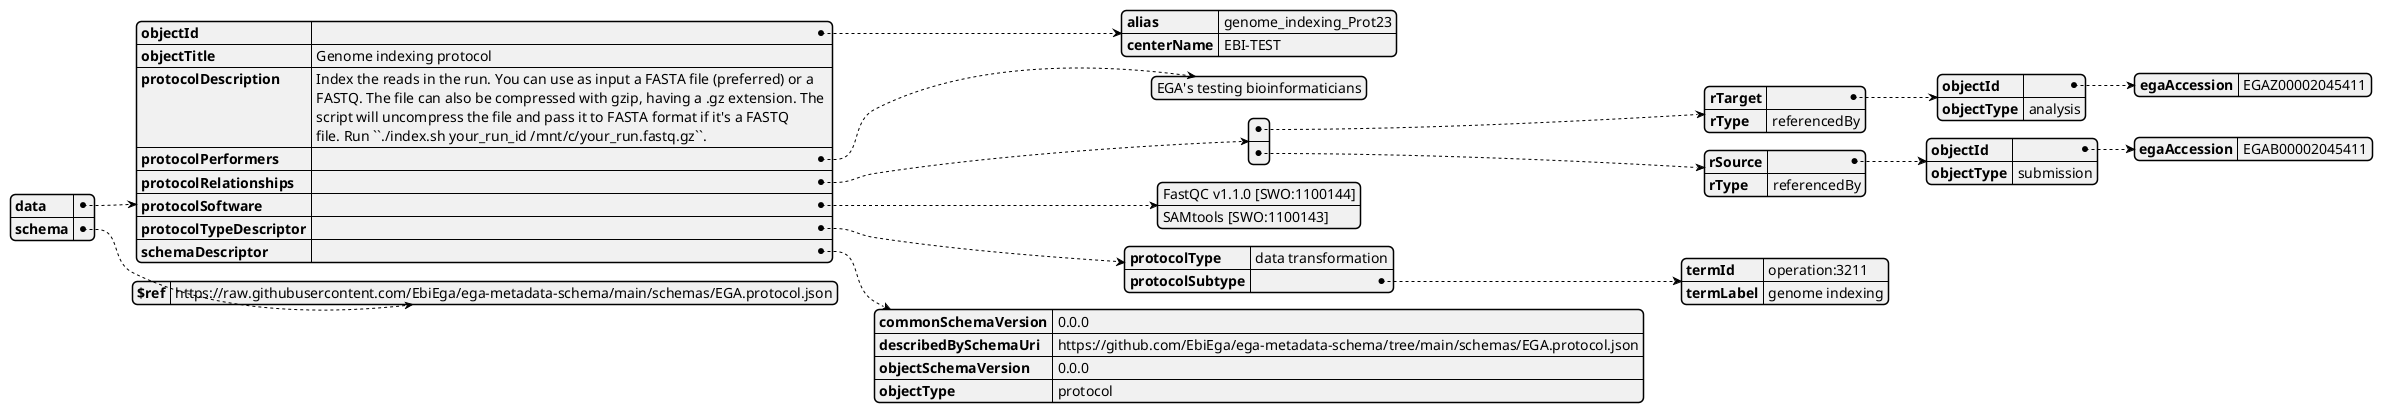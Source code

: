 @startjson

{
    "data": {
        "objectId": {
            "alias": "genome_indexing_Prot23",
            "centerName": "EBI-TEST"
        },
        "objectTitle": "Genome indexing protocol",
        "protocolDescription": "Index the reads in the run. You can use as input a FASTA file (preferred) or a \\nFASTQ. The file can also be compressed with gzip, having a .gz extension. The \\nscript will uncompress the file and pass it to FASTA format if it's a FASTQ \\nfile. Run ``./index.sh your_run_id /mnt/c/your_run.fastq.gz``.",
        "protocolPerformers": [
            "EGA's testing bioinformaticians"
        ],
        "protocolRelationships": [
            {
                "rTarget": {
                    "objectId": {
                        "egaAccession": "EGAZ00002045411"
                    },
                    "objectType": "analysis"
                },
                "rType": "referencedBy"
            },
            {
                "rSource": {
                    "objectId": {
                        "egaAccession": "EGAB00002045411"
                    },
                    "objectType": "submission"
                },
                "rType": "referencedBy"
            }
        ],
        "protocolSoftware": [
            "FastQC v1.1.0 [SWO:1100144]",
            "SAMtools [SWO:1100143]"
        ],
        "protocolTypeDescriptor": {
            "protocolType": "data transformation",
            "protocolSubtype": {
                "termId": "operation:3211",
                "termLabel": "genome indexing"
            }
        },
        "schemaDescriptor": {
            "commonSchemaVersion": "0.0.0",
            "describedBySchemaUri": "https://github.com/EbiEga/ega-metadata-schema/tree/main/schemas/EGA.protocol.json",
            "objectSchemaVersion": "0.0.0",
            "objectType": "protocol"
        }
    },
    "schema": {
        "$ref": "https://raw.githubusercontent.com/EbiEga/ega-metadata-schema/main/schemas/EGA.protocol.json"
    }
}
@endjson